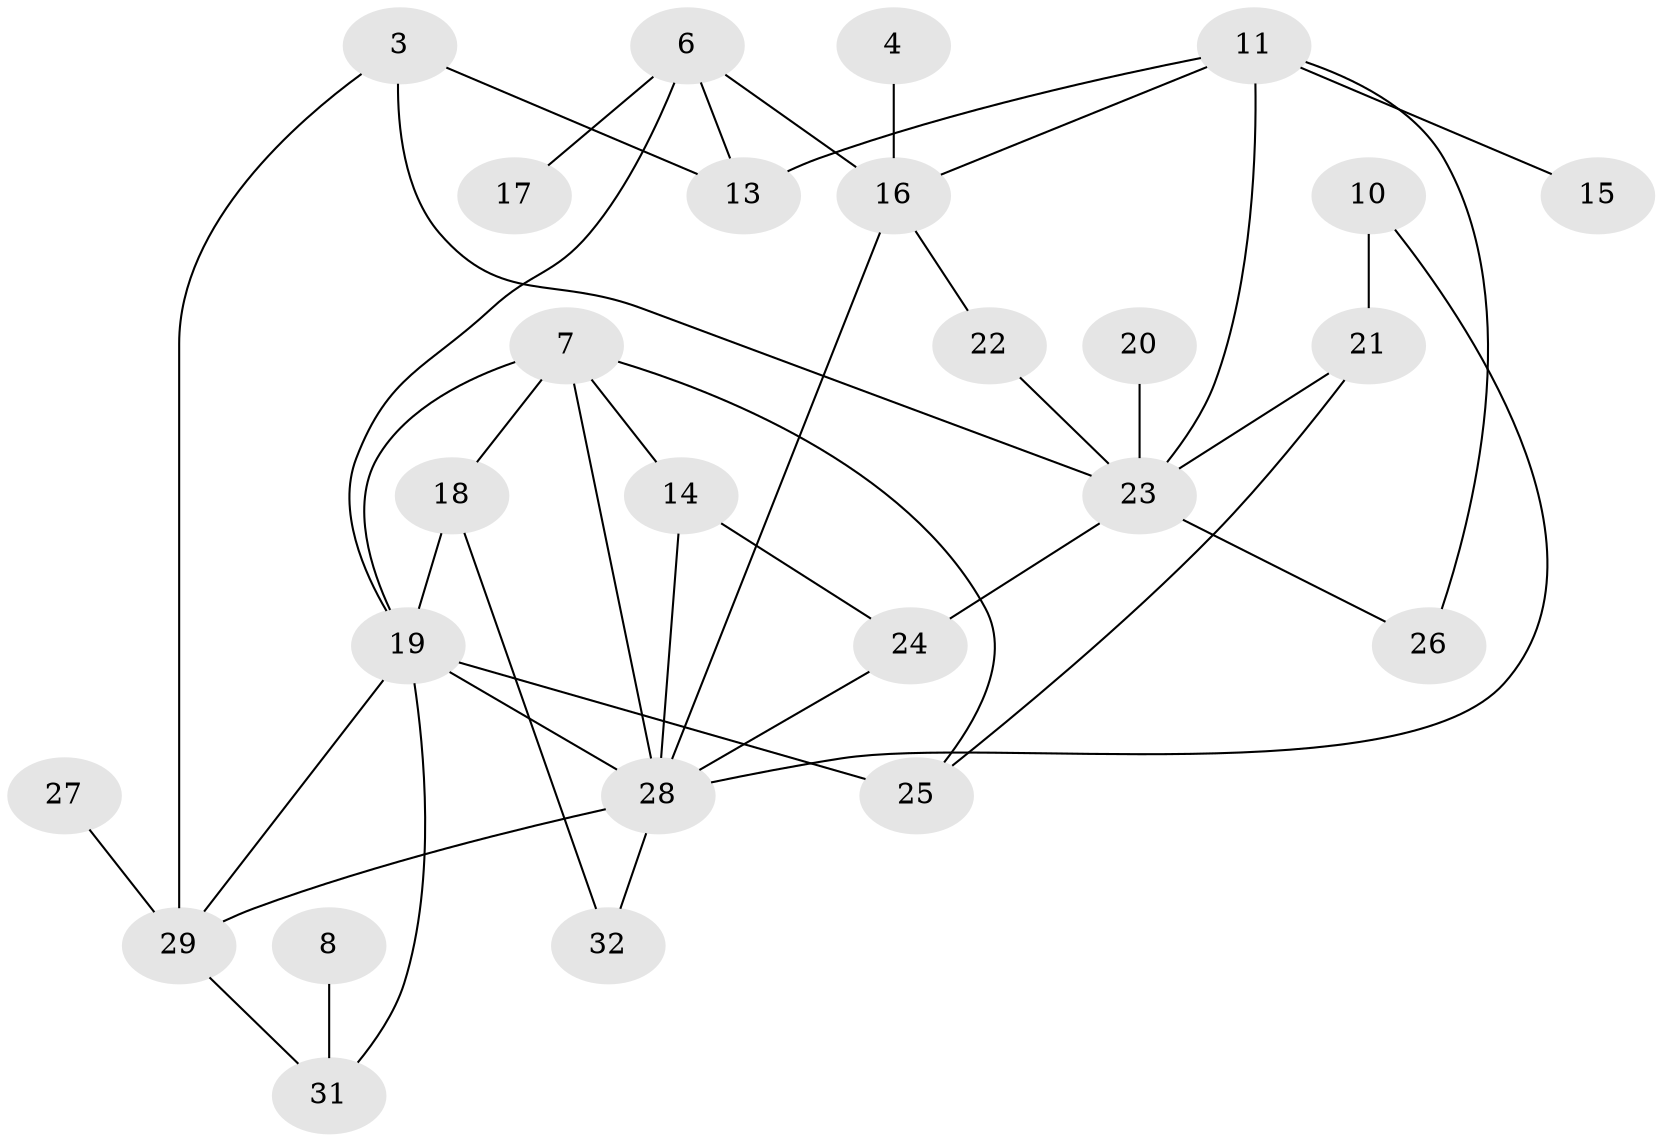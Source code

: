 // original degree distribution, {1: 0.234375, 3: 0.203125, 5: 0.09375, 0: 0.0625, 2: 0.28125, 4: 0.09375, 6: 0.03125}
// Generated by graph-tools (version 1.1) at 2025/49/03/09/25 03:49:14]
// undirected, 26 vertices, 42 edges
graph export_dot {
graph [start="1"]
  node [color=gray90,style=filled];
  3;
  4;
  6;
  7;
  8;
  10;
  11;
  13;
  14;
  15;
  16;
  17;
  18;
  19;
  20;
  21;
  22;
  23;
  24;
  25;
  26;
  27;
  28;
  29;
  31;
  32;
  3 -- 13 [weight=1.0];
  3 -- 23 [weight=1.0];
  3 -- 29 [weight=1.0];
  4 -- 16 [weight=1.0];
  6 -- 13 [weight=1.0];
  6 -- 16 [weight=1.0];
  6 -- 17 [weight=1.0];
  6 -- 19 [weight=1.0];
  7 -- 14 [weight=1.0];
  7 -- 18 [weight=1.0];
  7 -- 19 [weight=1.0];
  7 -- 25 [weight=1.0];
  7 -- 28 [weight=1.0];
  8 -- 31 [weight=1.0];
  10 -- 21 [weight=1.0];
  10 -- 28 [weight=1.0];
  11 -- 13 [weight=1.0];
  11 -- 15 [weight=1.0];
  11 -- 16 [weight=1.0];
  11 -- 23 [weight=1.0];
  11 -- 26 [weight=1.0];
  14 -- 24 [weight=1.0];
  14 -- 28 [weight=1.0];
  16 -- 22 [weight=1.0];
  16 -- 28 [weight=2.0];
  18 -- 19 [weight=1.0];
  18 -- 32 [weight=1.0];
  19 -- 25 [weight=2.0];
  19 -- 28 [weight=2.0];
  19 -- 29 [weight=1.0];
  19 -- 31 [weight=1.0];
  20 -- 23 [weight=1.0];
  21 -- 23 [weight=1.0];
  21 -- 25 [weight=1.0];
  22 -- 23 [weight=1.0];
  23 -- 24 [weight=1.0];
  23 -- 26 [weight=1.0];
  24 -- 28 [weight=1.0];
  27 -- 29 [weight=1.0];
  28 -- 29 [weight=1.0];
  28 -- 32 [weight=1.0];
  29 -- 31 [weight=1.0];
}
